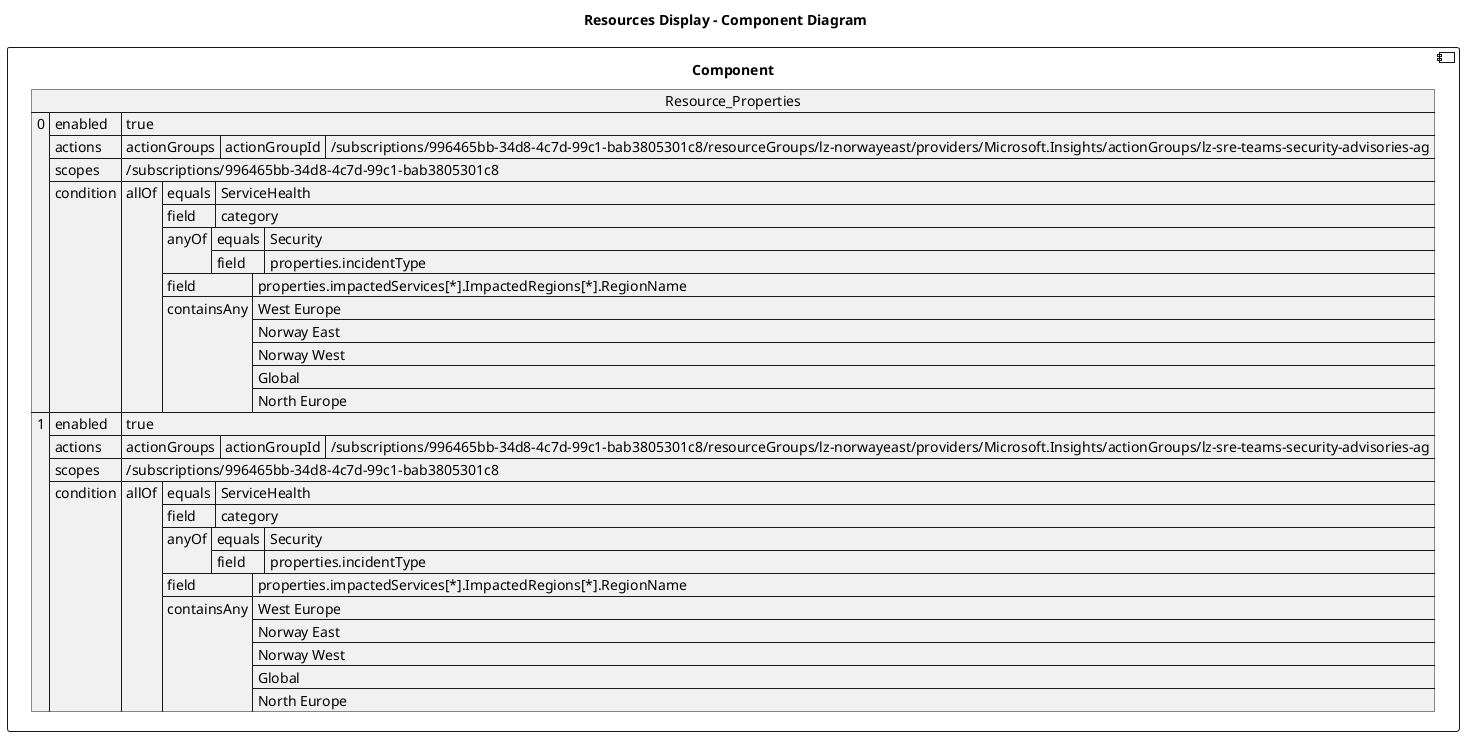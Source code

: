 @startuml

title Resources Display - Component Diagram

component Component {

json  Resource_Properties {
  "0": {
    "enabled": true,
    "actions": {
      "actionGroups": [
        {
          "actionGroupId": "/subscriptions/996465bb-34d8-4c7d-99c1-bab3805301c8/resourceGroups/lz-norwayeast/providers/Microsoft.Insights/actionGroups/lz-sre-teams-security-advisories-ag"
        }
      ]
    },
    "scopes": [
      "/subscriptions/996465bb-34d8-4c7d-99c1-bab3805301c8"
    ],
    "condition": {
      "allOf": [
        {
          "equals": "ServiceHealth",
          "field": "category"
        },
        {
          "anyOf": [
            {
              "equals": "Security",
              "field": "properties.incidentType"
            }
          ]
        },
        {
          "field": "properties.impactedServices[*].ImpactedRegions[*].RegionName",
          "containsAny": [
            "West Europe",
            "Norway East",
            "Norway West",
            "Global",
            "North Europe"
          ]
        }
      ]
    }
  },
  "1": {
    "enabled": true,
    "actions": {
      "actionGroups": [
        {
          "actionGroupId": "/subscriptions/996465bb-34d8-4c7d-99c1-bab3805301c8/resourceGroups/lz-norwayeast/providers/Microsoft.Insights/actionGroups/lz-sre-teams-security-advisories-ag"
        }
      ]
    },
    "scopes": [
      "/subscriptions/996465bb-34d8-4c7d-99c1-bab3805301c8"
    ],
    "condition": {
      "allOf": [
        {
          "equals": "ServiceHealth",
          "field": "category"
        },
        {
          "anyOf": [
            {
              "equals": "Security",
              "field": "properties.incidentType"
            }
          ]
        },
        {
          "field": "properties.impactedServices[*].ImpactedRegions[*].RegionName",
          "containsAny": [
            "West Europe",
            "Norway East",
            "Norway West",
            "Global",
            "North Europe"
          ]
        }
      ]
    }
  }
}
}
@enduml
